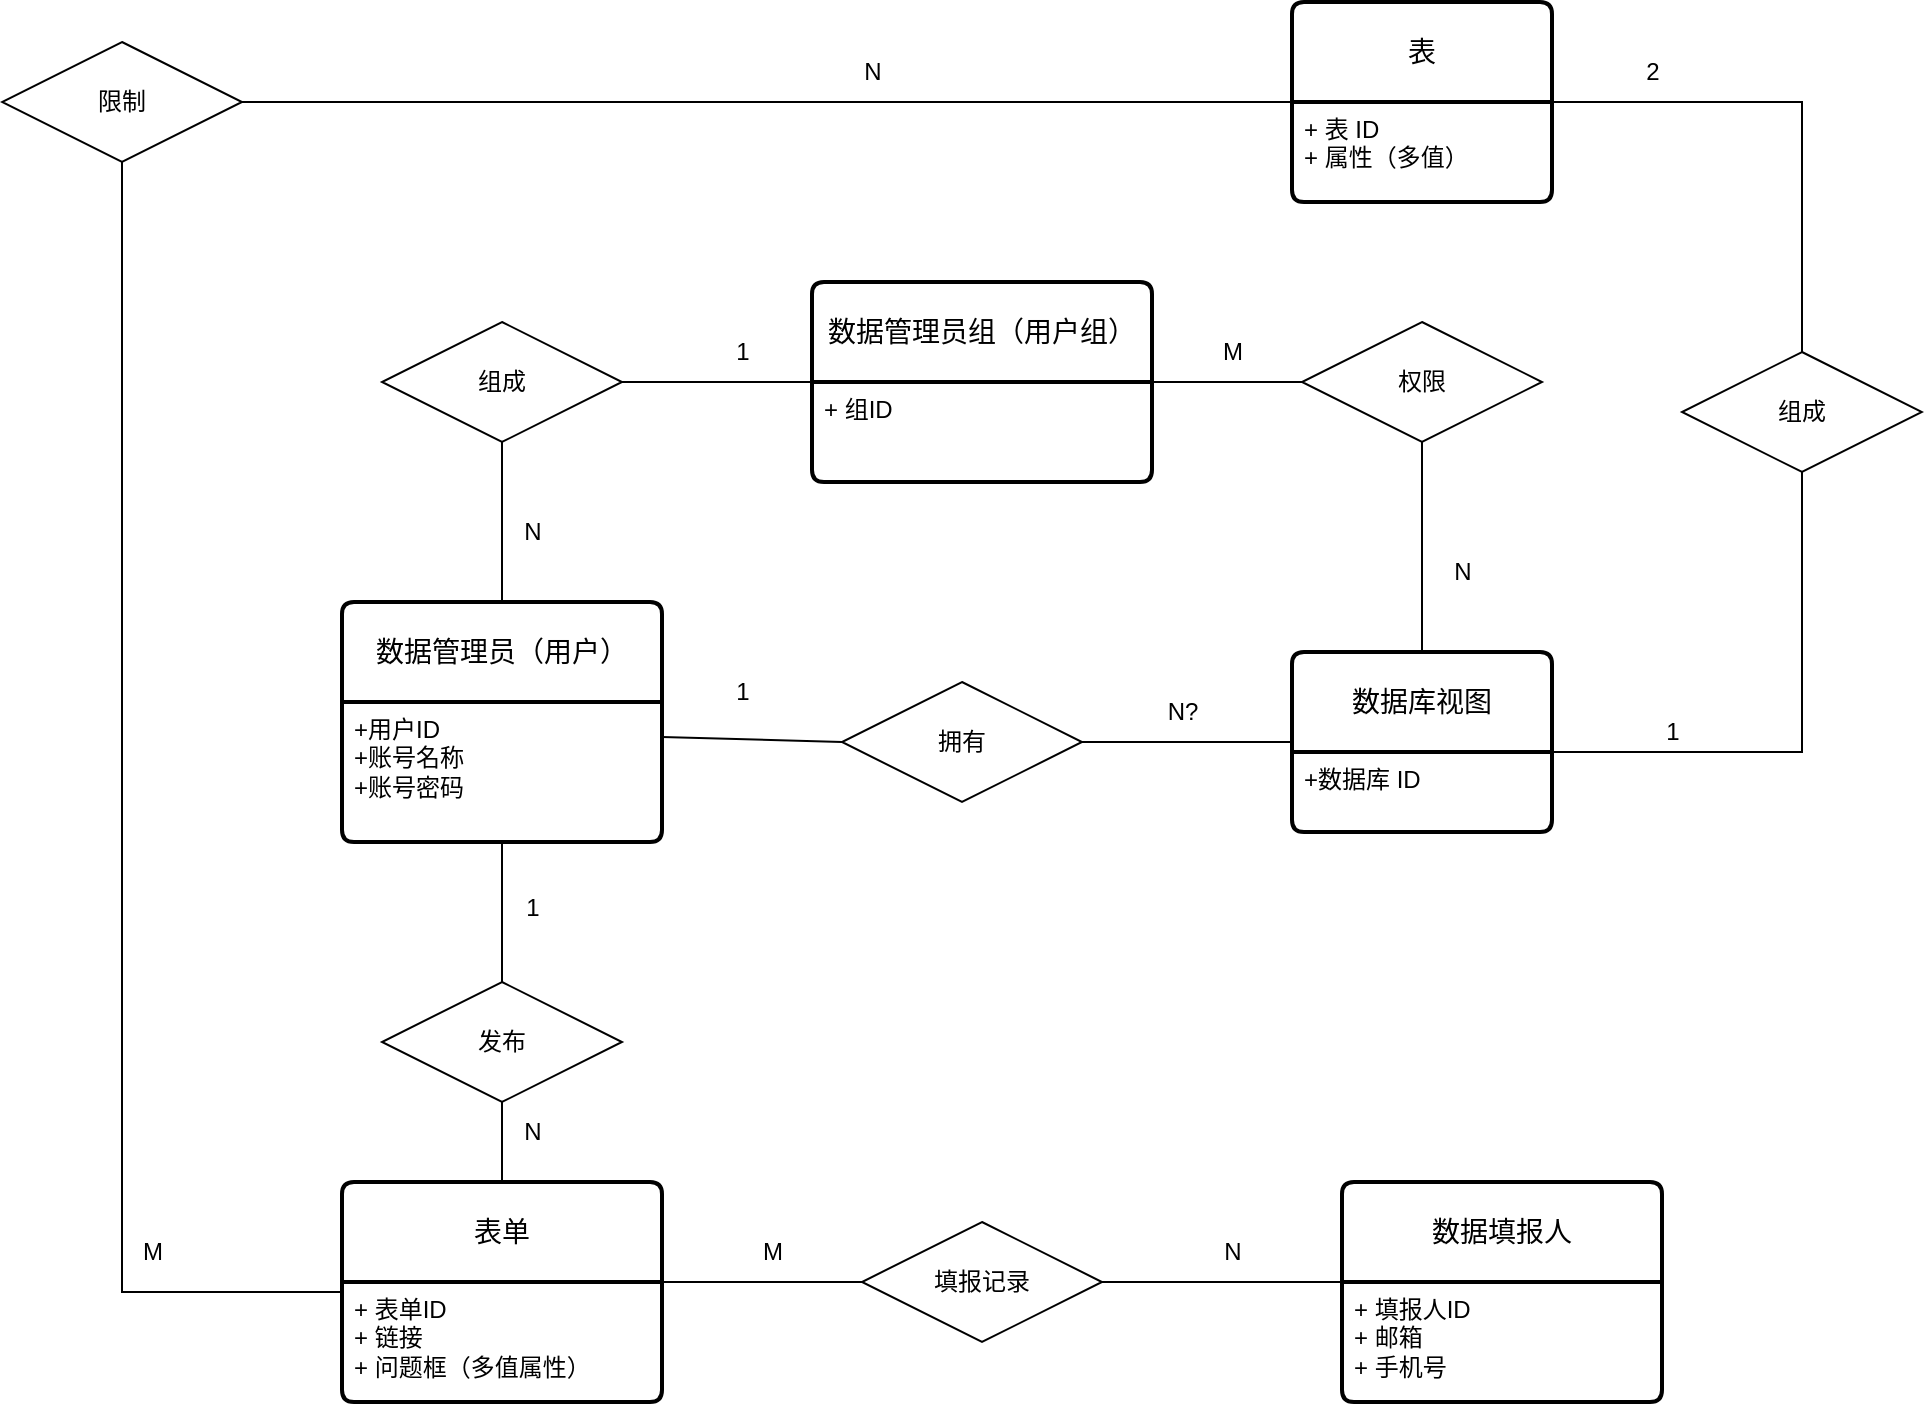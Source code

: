 <mxfile version="21.2.9" type="github">
  <diagram id="R2lEEEUBdFMjLlhIrx00" name="Page-1">
    <mxGraphModel dx="2071" dy="1754" grid="1" gridSize="10" guides="1" tooltips="1" connect="1" arrows="1" fold="1" page="1" pageScale="1" pageWidth="850" pageHeight="1100" math="0" shadow="0" extFonts="Permanent Marker^https://fonts.googleapis.com/css?family=Permanent+Marker">
      <root>
        <mxCell id="0" />
        <mxCell id="1" parent="0" />
        <mxCell id="9C5uHUtw3XRIwAUSBdwF-1" value="数据管理员（用户）" style="swimlane;childLayout=stackLayout;horizontal=1;startSize=50;horizontalStack=0;rounded=1;fontSize=14;fontStyle=0;strokeWidth=2;resizeParent=0;resizeLast=1;shadow=0;dashed=0;align=center;arcSize=4;whiteSpace=wrap;html=1;" vertex="1" parent="1">
          <mxGeometry x="-120" y="290" width="160" height="120" as="geometry" />
        </mxCell>
        <mxCell id="9C5uHUtw3XRIwAUSBdwF-2" value="+用户ID&lt;br&gt;+账号名称&lt;br&gt;+账号密码" style="align=left;strokeColor=none;fillColor=none;spacingLeft=4;fontSize=12;verticalAlign=top;resizable=0;rotatable=0;part=1;html=1;" vertex="1" parent="9C5uHUtw3XRIwAUSBdwF-1">
          <mxGeometry y="50" width="160" height="70" as="geometry" />
        </mxCell>
        <mxCell id="9C5uHUtw3XRIwAUSBdwF-3" value="数据填报人" style="swimlane;childLayout=stackLayout;horizontal=1;startSize=50;horizontalStack=0;rounded=1;fontSize=14;fontStyle=0;strokeWidth=2;resizeParent=0;resizeLast=1;shadow=0;dashed=0;align=center;arcSize=4;whiteSpace=wrap;html=1;" vertex="1" parent="1">
          <mxGeometry x="380" y="580" width="160" height="110" as="geometry" />
        </mxCell>
        <mxCell id="9C5uHUtw3XRIwAUSBdwF-4" value="+ 填报人ID&lt;br&gt;+ 邮箱&lt;br&gt;+ 手机号" style="align=left;strokeColor=none;fillColor=none;spacingLeft=4;fontSize=12;verticalAlign=top;resizable=0;rotatable=0;part=1;html=1;" vertex="1" parent="9C5uHUtw3XRIwAUSBdwF-3">
          <mxGeometry y="50" width="160" height="60" as="geometry" />
        </mxCell>
        <mxCell id="9C5uHUtw3XRIwAUSBdwF-5" value="数据管理员组（用户组）" style="swimlane;childLayout=stackLayout;horizontal=1;startSize=50;horizontalStack=0;rounded=1;fontSize=14;fontStyle=0;strokeWidth=2;resizeParent=0;resizeLast=1;shadow=0;dashed=0;align=center;arcSize=4;whiteSpace=wrap;html=1;" vertex="1" parent="1">
          <mxGeometry x="115" y="130" width="170" height="100" as="geometry" />
        </mxCell>
        <mxCell id="9C5uHUtw3XRIwAUSBdwF-6" value="+ 组ID" style="align=left;strokeColor=none;fillColor=none;spacingLeft=4;fontSize=12;verticalAlign=top;resizable=0;rotatable=0;part=1;html=1;" vertex="1" parent="9C5uHUtw3XRIwAUSBdwF-5">
          <mxGeometry y="50" width="170" height="50" as="geometry" />
        </mxCell>
        <mxCell id="9C5uHUtw3XRIwAUSBdwF-8" value="数据库视图" style="swimlane;childLayout=stackLayout;horizontal=1;startSize=50;horizontalStack=0;rounded=1;fontSize=14;fontStyle=0;strokeWidth=2;resizeParent=0;resizeLast=1;shadow=0;dashed=0;align=center;arcSize=4;whiteSpace=wrap;html=1;" vertex="1" parent="1">
          <mxGeometry x="355" y="315" width="130" height="90" as="geometry" />
        </mxCell>
        <mxCell id="9C5uHUtw3XRIwAUSBdwF-9" value="+数据库 ID" style="align=left;strokeColor=none;fillColor=none;spacingLeft=4;fontSize=12;verticalAlign=top;resizable=0;rotatable=0;part=1;html=1;" vertex="1" parent="9C5uHUtw3XRIwAUSBdwF-8">
          <mxGeometry y="50" width="130" height="40" as="geometry" />
        </mxCell>
        <mxCell id="9C5uHUtw3XRIwAUSBdwF-10" value="表单" style="swimlane;childLayout=stackLayout;horizontal=1;startSize=50;horizontalStack=0;rounded=1;fontSize=14;fontStyle=0;strokeWidth=2;resizeParent=0;resizeLast=1;shadow=0;dashed=0;align=center;arcSize=4;whiteSpace=wrap;html=1;" vertex="1" parent="1">
          <mxGeometry x="-120" y="580" width="160" height="110" as="geometry" />
        </mxCell>
        <mxCell id="9C5uHUtw3XRIwAUSBdwF-11" value="+ 表单ID&lt;br&gt;+ 链接&lt;br&gt;+ 问题框（多值属性）" style="align=left;strokeColor=none;fillColor=none;spacingLeft=4;fontSize=12;verticalAlign=top;resizable=0;rotatable=0;part=1;html=1;" vertex="1" parent="9C5uHUtw3XRIwAUSBdwF-10">
          <mxGeometry y="50" width="160" height="60" as="geometry" />
        </mxCell>
        <mxCell id="9C5uHUtw3XRIwAUSBdwF-16" value="拥有" style="shape=rhombus;perimeter=rhombusPerimeter;whiteSpace=wrap;html=1;align=center;" vertex="1" parent="1">
          <mxGeometry x="130" y="330" width="120" height="60" as="geometry" />
        </mxCell>
        <mxCell id="9C5uHUtw3XRIwAUSBdwF-17" value="" style="endArrow=none;html=1;rounded=0;exitX=1;exitY=0.25;exitDx=0;exitDy=0;entryX=0;entryY=0.5;entryDx=0;entryDy=0;" edge="1" parent="1" source="9C5uHUtw3XRIwAUSBdwF-2" target="9C5uHUtw3XRIwAUSBdwF-16">
          <mxGeometry relative="1" as="geometry">
            <mxPoint x="70" y="380" as="sourcePoint" />
            <mxPoint x="230" y="380" as="targetPoint" />
          </mxGeometry>
        </mxCell>
        <mxCell id="9C5uHUtw3XRIwAUSBdwF-18" value="" style="endArrow=none;html=1;rounded=0;exitX=1;exitY=0.5;exitDx=0;exitDy=0;entryX=0;entryY=0.5;entryDx=0;entryDy=0;" edge="1" parent="1" source="9C5uHUtw3XRIwAUSBdwF-16" target="9C5uHUtw3XRIwAUSBdwF-8">
          <mxGeometry relative="1" as="geometry">
            <mxPoint x="120" y="450" as="sourcePoint" />
            <mxPoint x="280" y="450" as="targetPoint" />
          </mxGeometry>
        </mxCell>
        <mxCell id="9C5uHUtw3XRIwAUSBdwF-19" value="发布" style="shape=rhombus;perimeter=rhombusPerimeter;whiteSpace=wrap;html=1;align=center;" vertex="1" parent="1">
          <mxGeometry x="-100" y="480" width="120" height="60" as="geometry" />
        </mxCell>
        <mxCell id="9C5uHUtw3XRIwAUSBdwF-20" value="" style="endArrow=none;html=1;rounded=0;exitX=0.5;exitY=1;exitDx=0;exitDy=0;entryX=0.5;entryY=0;entryDx=0;entryDy=0;" edge="1" parent="1" source="9C5uHUtw3XRIwAUSBdwF-2" target="9C5uHUtw3XRIwAUSBdwF-19">
          <mxGeometry relative="1" as="geometry">
            <mxPoint x="-60" y="450" as="sourcePoint" />
            <mxPoint x="300" y="530" as="targetPoint" />
          </mxGeometry>
        </mxCell>
        <mxCell id="9C5uHUtw3XRIwAUSBdwF-21" value="" style="endArrow=none;html=1;rounded=0;exitX=0.5;exitY=1;exitDx=0;exitDy=0;entryX=0.5;entryY=0;entryDx=0;entryDy=0;" edge="1" parent="1" source="9C5uHUtw3XRIwAUSBdwF-19" target="9C5uHUtw3XRIwAUSBdwF-10">
          <mxGeometry relative="1" as="geometry">
            <mxPoint x="100" y="560" as="sourcePoint" />
            <mxPoint x="260" y="560" as="targetPoint" />
          </mxGeometry>
        </mxCell>
        <mxCell id="9C5uHUtw3XRIwAUSBdwF-24" value="1" style="text;html=1;align=center;verticalAlign=middle;resizable=0;points=[];autosize=1;strokeColor=none;fillColor=none;" vertex="1" parent="1">
          <mxGeometry x="-40" y="428" width="30" height="30" as="geometry" />
        </mxCell>
        <mxCell id="9C5uHUtw3XRIwAUSBdwF-25" value="N" style="text;html=1;align=center;verticalAlign=middle;resizable=0;points=[];autosize=1;strokeColor=none;fillColor=none;" vertex="1" parent="1">
          <mxGeometry x="-40" y="540" width="30" height="30" as="geometry" />
        </mxCell>
        <mxCell id="9C5uHUtw3XRIwAUSBdwF-26" value="1" style="text;html=1;align=center;verticalAlign=middle;resizable=0;points=[];autosize=1;strokeColor=none;fillColor=none;" vertex="1" parent="1">
          <mxGeometry x="65" y="320" width="30" height="30" as="geometry" />
        </mxCell>
        <mxCell id="9C5uHUtw3XRIwAUSBdwF-27" value="N?" style="text;html=1;align=center;verticalAlign=middle;resizable=0;points=[];autosize=1;strokeColor=none;fillColor=none;" vertex="1" parent="1">
          <mxGeometry x="280" y="330" width="40" height="30" as="geometry" />
        </mxCell>
        <mxCell id="9C5uHUtw3XRIwAUSBdwF-28" value="填报记录" style="shape=rhombus;perimeter=rhombusPerimeter;whiteSpace=wrap;html=1;align=center;" vertex="1" parent="1">
          <mxGeometry x="140" y="600" width="120" height="60" as="geometry" />
        </mxCell>
        <mxCell id="9C5uHUtw3XRIwAUSBdwF-29" value="" style="endArrow=none;html=1;rounded=0;exitX=1;exitY=0;exitDx=0;exitDy=0;entryX=0;entryY=0.5;entryDx=0;entryDy=0;" edge="1" parent="1" source="9C5uHUtw3XRIwAUSBdwF-11" target="9C5uHUtw3XRIwAUSBdwF-28">
          <mxGeometry relative="1" as="geometry">
            <mxPoint x="80" y="490" as="sourcePoint" />
            <mxPoint x="240" y="490" as="targetPoint" />
          </mxGeometry>
        </mxCell>
        <mxCell id="9C5uHUtw3XRIwAUSBdwF-30" value="" style="endArrow=none;html=1;rounded=0;exitX=1;exitY=0.5;exitDx=0;exitDy=0;entryX=0;entryY=0;entryDx=0;entryDy=0;" edge="1" parent="1" source="9C5uHUtw3XRIwAUSBdwF-28" target="9C5uHUtw3XRIwAUSBdwF-4">
          <mxGeometry relative="1" as="geometry">
            <mxPoint x="280" y="500" as="sourcePoint" />
            <mxPoint x="440" y="500" as="targetPoint" />
          </mxGeometry>
        </mxCell>
        <mxCell id="9C5uHUtw3XRIwAUSBdwF-31" value="M" style="text;html=1;align=center;verticalAlign=middle;resizable=0;points=[];autosize=1;strokeColor=none;fillColor=none;" vertex="1" parent="1">
          <mxGeometry x="80" y="600" width="30" height="30" as="geometry" />
        </mxCell>
        <mxCell id="9C5uHUtw3XRIwAUSBdwF-32" value="N" style="text;html=1;align=center;verticalAlign=middle;resizable=0;points=[];autosize=1;strokeColor=none;fillColor=none;" vertex="1" parent="1">
          <mxGeometry x="310" y="600" width="30" height="30" as="geometry" />
        </mxCell>
        <mxCell id="9C5uHUtw3XRIwAUSBdwF-33" value="表" style="swimlane;childLayout=stackLayout;horizontal=1;startSize=50;horizontalStack=0;rounded=1;fontSize=14;fontStyle=0;strokeWidth=2;resizeParent=0;resizeLast=1;shadow=0;dashed=0;align=center;arcSize=4;whiteSpace=wrap;html=1;" vertex="1" parent="1">
          <mxGeometry x="355" y="-10" width="130" height="100" as="geometry" />
        </mxCell>
        <mxCell id="9C5uHUtw3XRIwAUSBdwF-34" value="+ 表 ID&lt;br&gt;+ 属性（多值）" style="align=left;strokeColor=none;fillColor=none;spacingLeft=4;fontSize=12;verticalAlign=top;resizable=0;rotatable=0;part=1;html=1;" vertex="1" parent="9C5uHUtw3XRIwAUSBdwF-33">
          <mxGeometry y="50" width="130" height="50" as="geometry" />
        </mxCell>
        <mxCell id="9C5uHUtw3XRIwAUSBdwF-35" value="组成" style="shape=rhombus;perimeter=rhombusPerimeter;whiteSpace=wrap;html=1;align=center;" vertex="1" parent="1">
          <mxGeometry x="550" y="165" width="120" height="60" as="geometry" />
        </mxCell>
        <mxCell id="9C5uHUtw3XRIwAUSBdwF-39" value="限制" style="shape=rhombus;perimeter=rhombusPerimeter;whiteSpace=wrap;html=1;align=center;" vertex="1" parent="1">
          <mxGeometry x="-290" y="10" width="120" height="60" as="geometry" />
        </mxCell>
        <mxCell id="9C5uHUtw3XRIwAUSBdwF-40" value="" style="endArrow=none;html=1;rounded=0;exitX=0.5;exitY=1;exitDx=0;exitDy=0;entryX=0;entryY=0.5;entryDx=0;entryDy=0;" edge="1" parent="1" source="9C5uHUtw3XRIwAUSBdwF-39" target="9C5uHUtw3XRIwAUSBdwF-10">
          <mxGeometry relative="1" as="geometry">
            <mxPoint x="-290" y="340" as="sourcePoint" />
            <mxPoint x="-130" y="340" as="targetPoint" />
            <Array as="points">
              <mxPoint x="-230" y="635" />
            </Array>
          </mxGeometry>
        </mxCell>
        <mxCell id="9C5uHUtw3XRIwAUSBdwF-41" value="" style="endArrow=none;html=1;rounded=0;exitX=1;exitY=0.5;exitDx=0;exitDy=0;entryX=0;entryY=0.5;entryDx=0;entryDy=0;" edge="1" parent="1" source="9C5uHUtw3XRIwAUSBdwF-39" target="9C5uHUtw3XRIwAUSBdwF-33">
          <mxGeometry relative="1" as="geometry">
            <mxPoint x="-30" y="150" as="sourcePoint" />
            <mxPoint x="130" y="150" as="targetPoint" />
          </mxGeometry>
        </mxCell>
        <mxCell id="9C5uHUtw3XRIwAUSBdwF-43" value="M" style="text;html=1;align=center;verticalAlign=middle;resizable=0;points=[];autosize=1;strokeColor=none;fillColor=none;" vertex="1" parent="1">
          <mxGeometry x="-230" y="600" width="30" height="30" as="geometry" />
        </mxCell>
        <mxCell id="9C5uHUtw3XRIwAUSBdwF-44" value="N" style="text;html=1;align=center;verticalAlign=middle;resizable=0;points=[];autosize=1;strokeColor=none;fillColor=none;" vertex="1" parent="1">
          <mxGeometry x="130" y="10" width="30" height="30" as="geometry" />
        </mxCell>
        <mxCell id="9C5uHUtw3XRIwAUSBdwF-45" value="" style="endArrow=none;html=1;rounded=0;exitX=1;exitY=0;exitDx=0;exitDy=0;entryX=0.5;entryY=0;entryDx=0;entryDy=0;" edge="1" parent="1" source="9C5uHUtw3XRIwAUSBdwF-34" target="9C5uHUtw3XRIwAUSBdwF-35">
          <mxGeometry relative="1" as="geometry">
            <mxPoint x="540" y="90" as="sourcePoint" />
            <mxPoint x="700" y="90" as="targetPoint" />
            <Array as="points">
              <mxPoint x="610" y="40" />
            </Array>
          </mxGeometry>
        </mxCell>
        <mxCell id="9C5uHUtw3XRIwAUSBdwF-46" value="" style="endArrow=none;html=1;rounded=0;exitX=1;exitY=0;exitDx=0;exitDy=0;entryX=0.5;entryY=1;entryDx=0;entryDy=0;" edge="1" parent="1" source="9C5uHUtw3XRIwAUSBdwF-9" target="9C5uHUtw3XRIwAUSBdwF-35">
          <mxGeometry relative="1" as="geometry">
            <mxPoint x="560" y="340" as="sourcePoint" />
            <mxPoint x="720" y="340" as="targetPoint" />
            <Array as="points">
              <mxPoint x="610" y="365" />
            </Array>
          </mxGeometry>
        </mxCell>
        <mxCell id="9C5uHUtw3XRIwAUSBdwF-47" value="组成" style="shape=rhombus;perimeter=rhombusPerimeter;whiteSpace=wrap;html=1;align=center;" vertex="1" parent="1">
          <mxGeometry x="-100" y="150" width="120" height="60" as="geometry" />
        </mxCell>
        <mxCell id="9C5uHUtw3XRIwAUSBdwF-48" value="" style="endArrow=none;html=1;rounded=0;exitX=1;exitY=0.5;exitDx=0;exitDy=0;entryX=0;entryY=0;entryDx=0;entryDy=0;" edge="1" parent="1" source="9C5uHUtw3XRIwAUSBdwF-47" target="9C5uHUtw3XRIwAUSBdwF-6">
          <mxGeometry relative="1" as="geometry">
            <mxPoint y="100" as="sourcePoint" />
            <mxPoint x="160" y="100" as="targetPoint" />
          </mxGeometry>
        </mxCell>
        <mxCell id="9C5uHUtw3XRIwAUSBdwF-49" value="" style="endArrow=none;html=1;rounded=0;exitX=0.5;exitY=0;exitDx=0;exitDy=0;entryX=0.5;entryY=1;entryDx=0;entryDy=0;" edge="1" parent="1" source="9C5uHUtw3XRIwAUSBdwF-1" target="9C5uHUtw3XRIwAUSBdwF-47">
          <mxGeometry relative="1" as="geometry">
            <mxPoint x="-260" y="140" as="sourcePoint" />
            <mxPoint x="-100" y="140" as="targetPoint" />
          </mxGeometry>
        </mxCell>
        <mxCell id="9C5uHUtw3XRIwAUSBdwF-50" value="1" style="text;html=1;align=center;verticalAlign=middle;resizable=0;points=[];autosize=1;strokeColor=none;fillColor=none;" vertex="1" parent="1">
          <mxGeometry x="65" y="150" width="30" height="30" as="geometry" />
        </mxCell>
        <mxCell id="9C5uHUtw3XRIwAUSBdwF-51" value="N" style="text;html=1;align=center;verticalAlign=middle;resizable=0;points=[];autosize=1;strokeColor=none;fillColor=none;" vertex="1" parent="1">
          <mxGeometry x="-40" y="240" width="30" height="30" as="geometry" />
        </mxCell>
        <mxCell id="9C5uHUtw3XRIwAUSBdwF-53" value="权限" style="shape=rhombus;perimeter=rhombusPerimeter;whiteSpace=wrap;html=1;align=center;" vertex="1" parent="1">
          <mxGeometry x="360" y="150" width="120" height="60" as="geometry" />
        </mxCell>
        <mxCell id="9C5uHUtw3XRIwAUSBdwF-54" value="" style="endArrow=none;html=1;rounded=0;exitX=1;exitY=0;exitDx=0;exitDy=0;entryX=0;entryY=0.5;entryDx=0;entryDy=0;" edge="1" parent="1" source="9C5uHUtw3XRIwAUSBdwF-6" target="9C5uHUtw3XRIwAUSBdwF-53">
          <mxGeometry relative="1" as="geometry">
            <mxPoint x="360" y="120" as="sourcePoint" />
            <mxPoint x="520" y="120" as="targetPoint" />
          </mxGeometry>
        </mxCell>
        <mxCell id="9C5uHUtw3XRIwAUSBdwF-55" value="" style="endArrow=none;html=1;rounded=0;exitX=0.5;exitY=1;exitDx=0;exitDy=0;entryX=0.5;entryY=0;entryDx=0;entryDy=0;" edge="1" parent="1" source="9C5uHUtw3XRIwAUSBdwF-53" target="9C5uHUtw3XRIwAUSBdwF-8">
          <mxGeometry relative="1" as="geometry">
            <mxPoint x="180" y="270" as="sourcePoint" />
            <mxPoint x="340" y="270" as="targetPoint" />
          </mxGeometry>
        </mxCell>
        <mxCell id="9C5uHUtw3XRIwAUSBdwF-56" value="M" style="text;html=1;align=center;verticalAlign=middle;resizable=0;points=[];autosize=1;strokeColor=none;fillColor=none;" vertex="1" parent="1">
          <mxGeometry x="310" y="150" width="30" height="30" as="geometry" />
        </mxCell>
        <mxCell id="9C5uHUtw3XRIwAUSBdwF-57" value="N" style="text;html=1;align=center;verticalAlign=middle;resizable=0;points=[];autosize=1;strokeColor=none;fillColor=none;" vertex="1" parent="1">
          <mxGeometry x="425" y="260" width="30" height="30" as="geometry" />
        </mxCell>
        <mxCell id="9C5uHUtw3XRIwAUSBdwF-58" value="1" style="text;html=1;align=center;verticalAlign=middle;resizable=0;points=[];autosize=1;strokeColor=none;fillColor=none;" vertex="1" parent="1">
          <mxGeometry x="530" y="340" width="30" height="30" as="geometry" />
        </mxCell>
        <mxCell id="9C5uHUtw3XRIwAUSBdwF-59" value="2" style="text;html=1;align=center;verticalAlign=middle;resizable=0;points=[];autosize=1;strokeColor=none;fillColor=none;" vertex="1" parent="1">
          <mxGeometry x="520" y="10" width="30" height="30" as="geometry" />
        </mxCell>
      </root>
    </mxGraphModel>
  </diagram>
</mxfile>
